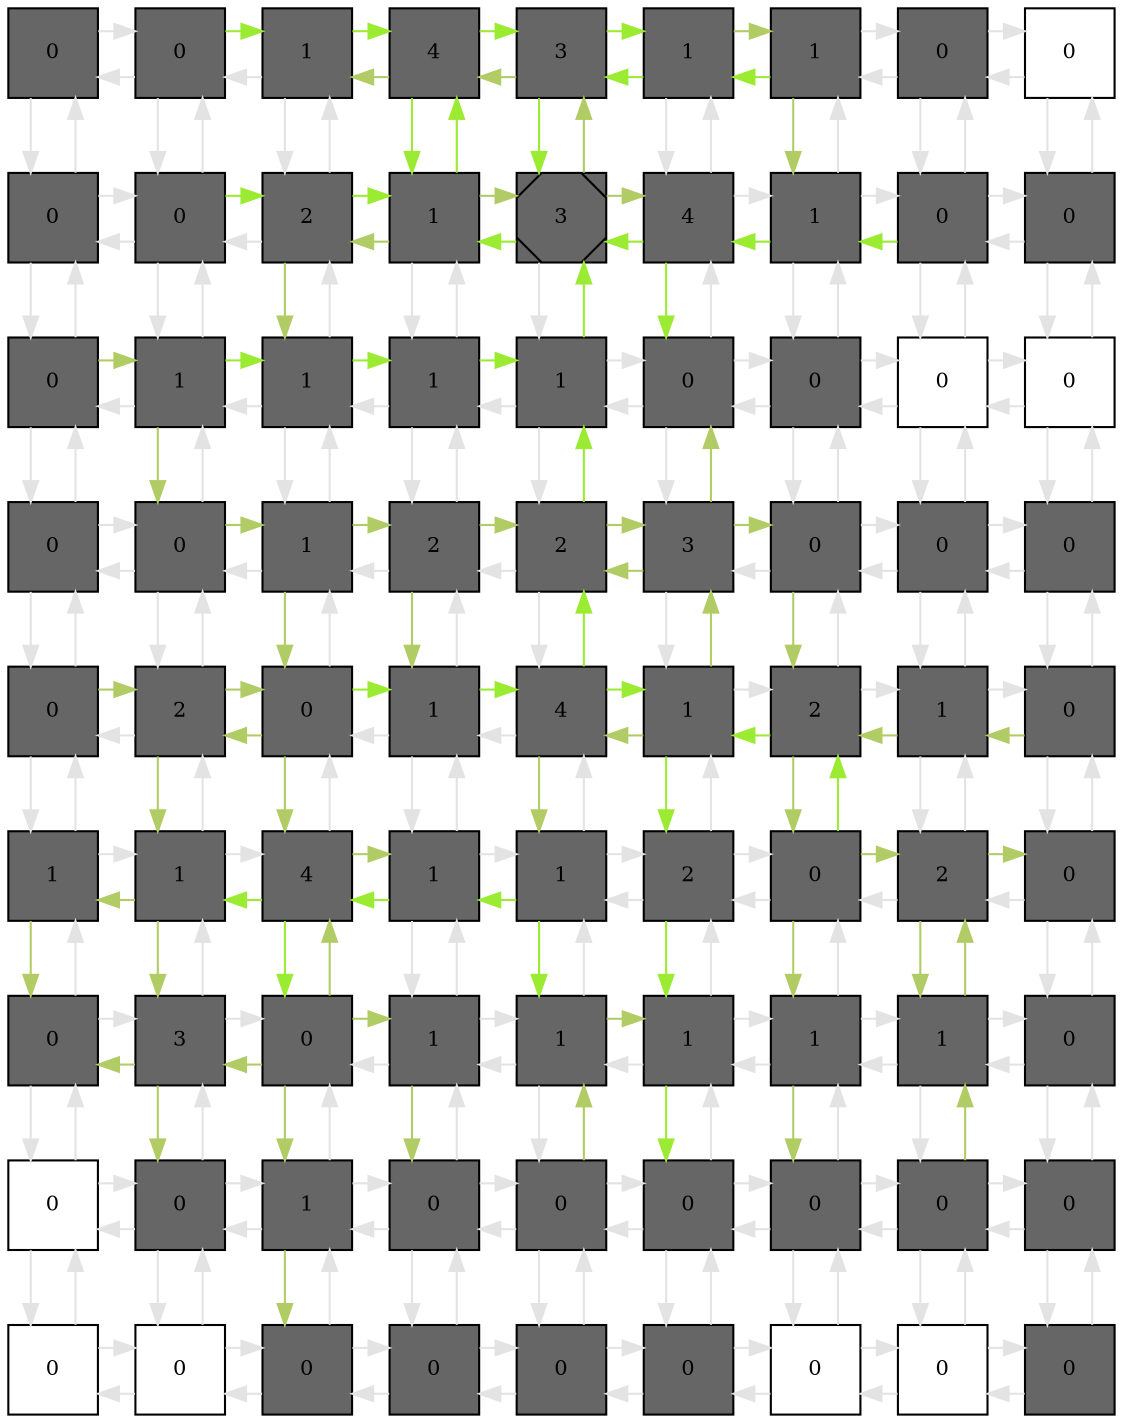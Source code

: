 digraph layout  {
rankdir=TB;
splines=ortho;
node [fixedsize=false, style=filled, width="0.6"];
edge [constraint=false];
0 [fillcolor="#666666", fontsize=10, label=0, shape=square, tooltip="name:  4ORFs ,\nin_degree: 2,\nout_degree: 2"];
1 [fillcolor="#666666", fontsize=10, label=0, shape=square, tooltip="name:  RGT1 ,\nin_degree: 3,\nout_degree: 3"];
2 [fillcolor="#666666", fontsize=10, label=1, shape=square, tooltip="name:  HXT8 ,\nin_degree: 3,\nout_degree: 3"];
3 [fillcolor="#666666", fontsize=10, label=4, shape=square, tooltip="name:  HXT3 ,\nin_degree: 3,\nout_degree: 3"];
4 [fillcolor="#666666", fontsize=10, label=3, shape=square, tooltip="name:  HXT2 ,\nin_degree: 3,\nout_degree: 3"];
5 [fillcolor="#666666", fontsize=10, label=1, shape=square, tooltip="name:  STD1 ,\nin_degree: 3,\nout_degree: 3"];
6 [fillcolor="#666666", fontsize=10, label=1, shape=square, tooltip="name:  Yck1p ,\nin_degree: 3,\nout_degree: 3"];
7 [fillcolor="#666666", fontsize=10, label=0, shape=square, tooltip="name:  YCK1_2 ,\nin_degree: 3,\nout_degree: 3"];
8 [fillcolor="#FFFFFF", fontsize=10, label=0, shape=square, tooltip="name: None,\nin_degree: 2,\nout_degree: 2"];
9 [fillcolor="#666666", fontsize=10, label=0, shape=square, tooltip="name:  RGT2 ,\nin_degree: 3,\nout_degree: 3"];
10 [fillcolor="#666666", fontsize=10, label=0, shape=square, tooltip="name:  Rgt2p ,\nin_degree: 4,\nout_degree: 4"];
11 [fillcolor="#666666", fontsize=10, label=2, shape=square, tooltip="name:  HXT5 ,\nin_degree: 4,\nout_degree: 4"];
12 [fillcolor="#666666", fontsize=10, label=1, shape=square, tooltip="name:  Rgt1p ,\nin_degree: 4,\nout_degree: 4"];
13 [fillcolor="#666666", fontsize=10, label=3, shape=Msquare, tooltip="name:  Mth1p ,\nin_degree: 4,\nout_degree: 4"];
14 [fillcolor="#666666", fontsize=10, label=4, shape=square, tooltip="name:  HXT1 ,\nin_degree: 4,\nout_degree: 4"];
15 [fillcolor="#666666", fontsize=10, label=1, shape=square, tooltip="name:  Std1p ,\nin_degree: 4,\nout_degree: 4"];
16 [fillcolor="#666666", fontsize=10, label=0, shape=square, tooltip="name:  SCF_grr1 ,\nin_degree: 4,\nout_degree: 4"];
17 [fillcolor="#666666", fontsize=10, label=0, shape=square, tooltip="name:  GRR1 ,\nin_degree: 3,\nout_degree: 3"];
18 [fillcolor="#666666", fontsize=10, label=0, shape=square, tooltip="name:  REG1 ,\nin_degree: 3,\nout_degree: 3"];
19 [fillcolor="#666666", fontsize=10, label=1, shape=square, tooltip="name:  glucose_ext ,\nin_degree: 4,\nout_degree: 4"];
20 [fillcolor="#666666", fontsize=10, label=1, shape=square, tooltip="name:  MIG3 ,\nin_degree: 4,\nout_degree: 4"];
21 [fillcolor="#666666", fontsize=10, label=1, shape=square, tooltip="name:  MIG2 ,\nin_degree: 4,\nout_degree: 4"];
22 [fillcolor="#666666", fontsize=10, label=1, shape=square, tooltip="name:  Snf3p ,\nin_degree: 4,\nout_degree: 4"];
23 [fillcolor="#666666", fontsize=10, label=0, shape=square, tooltip="name:  HXT4 ,\nin_degree: 4,\nout_degree: 4"];
24 [fillcolor="#666666", fontsize=10, label=0, shape=square, tooltip="name:  GAL7 ,\nin_degree: 4,\nout_degree: 4"];
25 [fillcolor="#FFFFFF", fontsize=10, label=0, shape=square, tooltip="name: None,\nin_degree: 4,\nout_degree: 4"];
26 [fillcolor="#FFFFFF", fontsize=10, label=0, shape=square, tooltip="name: None,\nin_degree: 3,\nout_degree: 3"];
27 [fillcolor="#666666", fontsize=10, label=0, shape=square, tooltip="name:  GLC7 ,\nin_degree: 3,\nout_degree: 3"];
28 [fillcolor="#666666", fontsize=10, label=0, shape=square, tooltip="name:  Glc7Reg1 ,\nin_degree: 4,\nout_degree: 4"];
29 [fillcolor="#666666", fontsize=10, label=1, shape=square, tooltip="name:  Mig3p ,\nin_degree: 4,\nout_degree: 4"];
30 [fillcolor="#666666", fontsize=10, label=2, shape=square, tooltip="name:  Mig2p ,\nin_degree: 4,\nout_degree: 4"];
31 [fillcolor="#666666", fontsize=10, label=2, shape=square, tooltip="name:  SNF3 ,\nin_degree: 4,\nout_degree: 4"];
32 [fillcolor="#666666", fontsize=10, label=3, shape=square, tooltip="name:  SUC2 ,\nin_degree: 4,\nout_degree: 4"];
33 [fillcolor="#666666", fontsize=10, label=0, shape=square, tooltip="name:  GAL4 ,\nin_degree: 4,\nout_degree: 4"];
34 [fillcolor="#666666", fontsize=10, label=0, shape=square, tooltip="name:  GAL10 ,\nin_degree: 4,\nout_degree: 4"];
35 [fillcolor="#666666", fontsize=10, label=0, shape=square, tooltip="name:  GAL11 ,\nin_degree: 3,\nout_degree: 3"];
36 [fillcolor="#666666", fontsize=10, label=0, shape=square, tooltip="name:  SNF4 ,\nin_degree: 3,\nout_degree: 3"];
37 [fillcolor="#666666", fontsize=10, label=2, shape=square, tooltip="name:  SNF1 ,\nin_degree: 4,\nout_degree: 4"];
38 [fillcolor="#666666", fontsize=10, label=0, shape=square, tooltip="name:  Snf1p ,\nin_degree: 4,\nout_degree: 4"];
39 [fillcolor="#666666", fontsize=10, label=1, shape=square, tooltip="name:  MIG1 ,\nin_degree: 4,\nout_degree: 4"];
40 [fillcolor="#666666", fontsize=10, label=4, shape=square, tooltip="name:  MTH1 ,\nin_degree: 4,\nout_degree: 4"];
41 [fillcolor="#666666", fontsize=10, label=1, shape=square, tooltip="name:  Mig1p ,\nin_degree: 4,\nout_degree: 4"];
42 [fillcolor="#666666", fontsize=10, label=2, shape=square, tooltip="name:  GAL1 ,\nin_degree: 4,\nout_degree: 4"];
43 [fillcolor="#666666", fontsize=10, label=1, shape=square, tooltip="name:  Gal1p ,\nin_degree: 4,\nout_degree: 4"];
44 [fillcolor="#666666", fontsize=10, label=0, shape=square, tooltip="name:  Gal11p ,\nin_degree: 3,\nout_degree: 3"];
45 [fillcolor="#666666", fontsize=10, label=1, shape=square, tooltip="name:  SIP4 ,\nin_degree: 3,\nout_degree: 3"];
46 [fillcolor="#666666", fontsize=10, label=1, shape=square, tooltip="name:  Sip4p ,\nin_degree: 4,\nout_degree: 4"];
47 [fillcolor="#666666", fontsize=10, label=4, shape=square, tooltip="name:  ICL1 ,\nin_degree: 4,\nout_degree: 4"];
48 [fillcolor="#666666", fontsize=10, label=1, shape=square, tooltip="name:  SFC1 ,\nin_degree: 4,\nout_degree: 4"];
49 [fillcolor="#666666", fontsize=10, label=1, shape=square, tooltip="name:  CAT8 ,\nin_degree: 4,\nout_degree: 4"];
50 [fillcolor="#666666", fontsize=10, label=2, shape=square, tooltip="name:  MEL1 ,\nin_degree: 4,\nout_degree: 4"];
51 [fillcolor="#666666", fontsize=10, label=0, shape=square, tooltip="name:  Gal4p ,\nin_degree: 4,\nout_degree: 4"];
52 [fillcolor="#666666", fontsize=10, label=2, shape=square, tooltip="name:  Gal80p ,\nin_degree: 4,\nout_degree: 4"];
53 [fillcolor="#666666", fontsize=10, label=0, shape=square, tooltip="name:  GAL2 ,\nin_degree: 3,\nout_degree: 3"];
54 [fillcolor="#666666", fontsize=10, label=0, shape=square, tooltip="name:  MLS1 ,\nin_degree: 3,\nout_degree: 3"];
55 [fillcolor="#666666", fontsize=10, label=3, shape=square, tooltip="name:  MDH2 ,\nin_degree: 4,\nout_degree: 4"];
56 [fillcolor="#666666", fontsize=10, label=0, shape=square, tooltip="name:  Cat8p ,\nin_degree: 4,\nout_degree: 4"];
57 [fillcolor="#666666", fontsize=10, label=1, shape=square, tooltip="name:  PCK1 ,\nin_degree: 4,\nout_degree: 4"];
58 [fillcolor="#666666", fontsize=10, label=1, shape=square, tooltip="name:  MALR ,\nin_degree: 4,\nout_degree: 4"];
59 [fillcolor="#666666", fontsize=10, label=1, shape=square, tooltip="name:  MALS ,\nin_degree: 4,\nout_degree: 4"];
60 [fillcolor="#666666", fontsize=10, label=1, shape=square, tooltip="name:  GAL5 ,\nin_degree: 4,\nout_degree: 4"];
61 [fillcolor="#666666", fontsize=10, label=1, shape=square, tooltip="name:  GAL80 ,\nin_degree: 4,\nout_degree: 4"];
62 [fillcolor="#666666", fontsize=10, label=0, shape=square, tooltip="name:  Gal2p ,\nin_degree: 3,\nout_degree: 3"];
63 [fillcolor="#FFFFFF", fontsize=10, label=0, shape=square, tooltip="name: None,\nin_degree: 3,\nout_degree: 3"];
64 [fillcolor="#666666", fontsize=10, label=0, shape=square, tooltip="name:  FBP1 ,\nin_degree: 4,\nout_degree: 4"];
65 [fillcolor="#666666", fontsize=10, label=1, shape=square, tooltip="name:  JEN1 ,\nin_degree: 4,\nout_degree: 4"];
66 [fillcolor="#666666", fontsize=10, label=0, shape=square, tooltip="name:  IDP2 ,\nin_degree: 4,\nout_degree: 4"];
67 [fillcolor="#666666", fontsize=10, label=0, shape=square, tooltip="name:  MalRp ,\nin_degree: 4,\nout_degree: 4"];
68 [fillcolor="#666666", fontsize=10, label=0, shape=square, tooltip="name:  MALT ,\nin_degree: 4,\nout_degree: 4"];
69 [fillcolor="#666666", fontsize=10, label=0, shape=square, tooltip="name:  GAL3 ,\nin_degree: 4,\nout_degree: 4"];
70 [fillcolor="#666666", fontsize=10, label=0, shape=square, tooltip="name:  Gal3p ,\nin_degree: 4,\nout_degree: 4"];
71 [fillcolor="#666666", fontsize=10, label=0, shape=square, tooltip="name:  galactose_int ,\nin_degree: 3,\nout_degree: 3"];
72 [fillcolor="#FFFFFF", fontsize=10, label=0, shape=square, tooltip="name: None,\nin_degree: 2,\nout_degree: 2"];
73 [fillcolor="#FFFFFF", fontsize=10, label=0, shape=square, tooltip="name: None,\nin_degree: 3,\nout_degree: 3"];
74 [fillcolor="#666666", fontsize=10, label=0, shape=square, tooltip="name:  ACS1 ,\nin_degree: 3,\nout_degree: 3"];
75 [fillcolor="#666666", fontsize=10, label=0, shape=square, tooltip="name:  maltose_ext ,\nin_degree: 3,\nout_degree: 3"];
76 [fillcolor="#666666", fontsize=10, label=0, shape=square, tooltip="name:  maltose_int ,\nin_degree: 3,\nout_degree: 3"];
77 [fillcolor="#666666", fontsize=10, label=0, shape=square, tooltip="name:  MalTp ,\nin_degree: 3,\nout_degree: 3"];
78 [fillcolor="#FFFFFF", fontsize=10, label=0, shape=square, tooltip="name: None,\nin_degree: 3,\nout_degree: 3"];
79 [fillcolor="#FFFFFF", fontsize=10, label=0, shape=square, tooltip="name: None,\nin_degree: 3,\nout_degree: 3"];
80 [fillcolor="#666666", fontsize=10, label=0, shape=square, tooltip="name:  galactose_ext ,\nin_degree: 2,\nout_degree: 2"];
0 -> 1  [color=grey89, style="penwidth(0.1)", tooltip=" ", weight=1];
0 -> 9  [color=grey89, style="penwidth(0.1)", tooltip=" ", weight=1];
1 -> 0  [color=grey89, style="penwidth(0.1)", tooltip=" ", weight=1];
1 -> 2  [color="#9AEB31", style="penwidth(0.1)", tooltip="1( RGT1 ) to 12( Rgt1p )", weight=1];
1 -> 10  [color=grey89, style="penwidth(0.1)", tooltip=" ", weight=1];
2 -> 1  [color=grey89, style="penwidth(0.1)", tooltip=" ", weight=1];
2 -> 3  [color="#9AEB31", style="penwidth(0.1)", tooltip="1( RGT1 ) to 12( Rgt1p )", weight=1];
2 -> 11  [color=grey89, style="penwidth(0.1)", tooltip=" ", weight=1];
3 -> 2  [color="#B1CC65", style="penwidth(0.1)", tooltip="12( Rgt1p ) to 2( HXT8 )", weight=1];
3 -> 4  [color="#9AEB31", style="penwidth(0.1)", tooltip="12( Rgt1p ) to 5( STD1 )", weight=1];
3 -> 12  [color="#9AEB31", style="penwidth(0.1)", tooltip="1( RGT1 ) to 12( Rgt1p )", weight=1];
4 -> 3  [color="#B1CC65", style="penwidth(0.1)", tooltip="13( Mth1p ) to 3( HXT3 )", weight=1];
4 -> 5  [color="#9AEB31", style="penwidth(0.1)", tooltip="12( Rgt1p ) to 5( STD1 )", weight=1];
4 -> 13  [color="#9AEB31", style="penwidth(0.1)", tooltip="6( Yck1p ) to 13( Mth1p )", weight=1];
5 -> 4  [color="#9AEB31", style="penwidth(0.1)", tooltip="6( Yck1p ) to 13( Mth1p )", weight=1];
5 -> 6  [color="#B1CC65", style="penwidth(0.1)", tooltip="5( STD1 ) to 15( Std1p )", weight=1];
5 -> 14  [color=grey89, style="penwidth(0.1)", tooltip=" ", weight=1];
6 -> 5  [color="#9AEB31", style="penwidth(0.1)", tooltip="6( Yck1p ) to 13( Mth1p )", weight=1];
6 -> 7  [color=grey89, style="penwidth(0.1)", tooltip=" ", weight=1];
6 -> 15  [color="#B1CC65", style="penwidth(0.1)", tooltip="5( STD1 ) to 15( Std1p )", weight=1];
7 -> 6  [color=grey89, style="penwidth(0.1)", tooltip=" ", weight=1];
7 -> 8  [color=grey89, style="penwidth(0.1)", tooltip=" ", weight=1];
7 -> 16  [color=grey89, style="penwidth(0.1)", tooltip=" ", weight=1];
8 -> 7  [color=grey89, style="penwidth(0.1)", tooltip=" ", weight=1];
8 -> 17  [color=grey89, style="penwidth(0.1)", tooltip=" ", weight=1];
9 -> 0  [color=grey89, style="penwidth(0.1)", tooltip=" ", weight=1];
9 -> 10  [color=grey89, style="penwidth(0.1)", tooltip=" ", weight=1];
9 -> 18  [color=grey89, style="penwidth(0.1)", tooltip=" ", weight=1];
10 -> 1  [color=grey89, style="penwidth(0.1)", tooltip=" ", weight=1];
10 -> 9  [color=grey89, style="penwidth(0.1)", tooltip=" ", weight=1];
10 -> 11  [color="#9AEB31", style="penwidth(0.1)", tooltip="10( Rgt2p ) to 13( Mth1p )", weight=1];
10 -> 19  [color=grey89, style="penwidth(0.1)", tooltip=" ", weight=1];
11 -> 2  [color=grey89, style="penwidth(0.1)", tooltip=" ", weight=1];
11 -> 10  [color=grey89, style="penwidth(0.1)", tooltip=" ", weight=1];
11 -> 12  [color="#9AEB31", style="penwidth(0.1)", tooltip="10( Rgt2p ) to 13( Mth1p )", weight=1];
11 -> 20  [color="#B1CC65", style="penwidth(0.1)", tooltip="12( Rgt1p ) to 20( MIG3 )", weight=1];
12 -> 3  [color="#9AEB31", style="penwidth(0.1)", tooltip="12( Rgt1p ) to 5( STD1 )", weight=1];
12 -> 11  [color="#B1CC65", style="penwidth(0.1)", tooltip="12( Rgt1p ) to 20( MIG3 )", weight=1];
12 -> 13  [color="#B1CC65", style="penwidth(0.1)", tooltip="12( Rgt1p ) to 14( HXT1 )", weight=1];
12 -> 21  [color=grey89, style="penwidth(0.1)", tooltip=" ", weight=1];
13 -> 4  [color="#B1CC65", style="penwidth(0.1)", tooltip="13( Mth1p ) to 3( HXT3 )", weight=1];
13 -> 12  [color="#9AEB31", style="penwidth(0.1)", tooltip="15( Std1p ) to 12( Rgt1p )", weight=1];
13 -> 14  [color="#B1CC65", style="penwidth(0.1)", tooltip="12( Rgt1p ) to 14( HXT1 )", weight=1];
13 -> 22  [color=grey89, style="penwidth(0.1)", tooltip=" ", weight=1];
14 -> 5  [color=grey89, style="penwidth(0.1)", tooltip=" ", weight=1];
14 -> 13  [color="#9AEB31", style="penwidth(0.1)", tooltip="16( SCF_grr1 ) to 13( Mth1p )", weight=1];
14 -> 15  [color=grey89, style="penwidth(0.1)", tooltip=" ", weight=1];
14 -> 23  [color="#9AEB31", style="penwidth(0.1)", tooltip="12( Rgt1p ) to 23( HXT4 )", weight=1];
15 -> 6  [color=grey89, style="penwidth(0.1)", tooltip=" ", weight=1];
15 -> 14  [color="#9AEB31", style="penwidth(0.1)", tooltip="16( SCF_grr1 ) to 13( Mth1p )", weight=1];
15 -> 16  [color=grey89, style="penwidth(0.1)", tooltip=" ", weight=1];
15 -> 24  [color=grey89, style="penwidth(0.1)", tooltip=" ", weight=1];
16 -> 7  [color=grey89, style="penwidth(0.1)", tooltip=" ", weight=1];
16 -> 15  [color="#9AEB31", style="penwidth(0.1)", tooltip="16( SCF_grr1 ) to 13( Mth1p )", weight=1];
16 -> 17  [color=grey89, style="penwidth(0.1)", tooltip=" ", weight=1];
16 -> 25  [color=grey89, style="penwidth(0.1)", tooltip=" ", weight=1];
17 -> 8  [color=grey89, style="penwidth(0.1)", tooltip=" ", weight=1];
17 -> 16  [color=grey89, style="penwidth(0.1)", tooltip=" ", weight=1];
17 -> 26  [color=grey89, style="penwidth(0.1)", tooltip=" ", weight=1];
18 -> 9  [color=grey89, style="penwidth(0.1)", tooltip=" ", weight=1];
18 -> 19  [color="#B1CC65", style="penwidth(0.1)", tooltip="18( REG1 ) to 28( Glc7Reg1 )", weight=1];
18 -> 27  [color=grey89, style="penwidth(0.1)", tooltip=" ", weight=1];
19 -> 10  [color=grey89, style="penwidth(0.1)", tooltip=" ", weight=1];
19 -> 18  [color=grey89, style="penwidth(0.1)", tooltip=" ", weight=1];
19 -> 20  [color="#9AEB31", style="penwidth(0.1)", tooltip="19( glucose_ext ) to 22( Snf3p )", weight=1];
19 -> 28  [color="#B1CC65", style="penwidth(0.1)", tooltip="18( REG1 ) to 28( Glc7Reg1 )", weight=1];
20 -> 11  [color=grey89, style="penwidth(0.1)", tooltip=" ", weight=1];
20 -> 19  [color=grey89, style="penwidth(0.1)", tooltip=" ", weight=1];
20 -> 21  [color="#9AEB31", style="penwidth(0.1)", tooltip="19( glucose_ext ) to 22( Snf3p )", weight=1];
20 -> 29  [color=grey89, style="penwidth(0.1)", tooltip=" ", weight=1];
21 -> 12  [color=grey89, style="penwidth(0.1)", tooltip=" ", weight=1];
21 -> 20  [color=grey89, style="penwidth(0.1)", tooltip=" ", weight=1];
21 -> 22  [color="#9AEB31", style="penwidth(0.1)", tooltip="19( glucose_ext ) to 22( Snf3p )", weight=1];
21 -> 30  [color=grey89, style="penwidth(0.1)", tooltip=" ", weight=1];
22 -> 13  [color="#9AEB31", style="penwidth(0.1)", tooltip="40( MTH1 ) to 13( Mth1p )", weight=1];
22 -> 21  [color=grey89, style="penwidth(0.1)", tooltip=" ", weight=1];
22 -> 23  [color=grey89, style="penwidth(0.1)", tooltip=" ", weight=1];
22 -> 31  [color=grey89, style="penwidth(0.1)", tooltip=" ", weight=1];
23 -> 14  [color=grey89, style="penwidth(0.1)", tooltip=" ", weight=1];
23 -> 22  [color=grey89, style="penwidth(0.1)", tooltip=" ", weight=1];
23 -> 24  [color=grey89, style="penwidth(0.1)", tooltip=" ", weight=1];
23 -> 32  [color=grey89, style="penwidth(0.1)", tooltip=" ", weight=1];
24 -> 15  [color=grey89, style="penwidth(0.1)", tooltip=" ", weight=1];
24 -> 23  [color=grey89, style="penwidth(0.1)", tooltip=" ", weight=1];
24 -> 25  [color=grey89, style="penwidth(0.1)", tooltip=" ", weight=1];
24 -> 33  [color=grey89, style="penwidth(0.1)", tooltip=" ", weight=1];
25 -> 16  [color=grey89, style="penwidth(0.1)", tooltip=" ", weight=1];
25 -> 24  [color=grey89, style="penwidth(0.1)", tooltip=" ", weight=1];
25 -> 26  [color=grey89, style="penwidth(0.1)", tooltip=" ", weight=1];
25 -> 34  [color=grey89, style="penwidth(0.1)", tooltip=" ", weight=1];
26 -> 17  [color=grey89, style="penwidth(0.1)", tooltip=" ", weight=1];
26 -> 25  [color=grey89, style="penwidth(0.1)", tooltip=" ", weight=1];
26 -> 35  [color=grey89, style="penwidth(0.1)", tooltip=" ", weight=1];
27 -> 18  [color=grey89, style="penwidth(0.1)", tooltip=" ", weight=1];
27 -> 28  [color=grey89, style="penwidth(0.1)", tooltip=" ", weight=1];
27 -> 36  [color=grey89, style="penwidth(0.1)", tooltip=" ", weight=1];
28 -> 19  [color=grey89, style="penwidth(0.1)", tooltip=" ", weight=1];
28 -> 27  [color=grey89, style="penwidth(0.1)", tooltip=" ", weight=1];
28 -> 29  [color="#B1CC65", style="penwidth(0.1)", tooltip="28( Glc7Reg1 ) to 38( Snf1p )", weight=1];
28 -> 37  [color=grey89, style="penwidth(0.1)", tooltip=" ", weight=1];
29 -> 20  [color=grey89, style="penwidth(0.1)", tooltip=" ", weight=1];
29 -> 28  [color=grey89, style="penwidth(0.1)", tooltip=" ", weight=1];
29 -> 30  [color="#B1CC65", style="penwidth(0.1)", tooltip="29( Mig3p ) to 39( MIG1 )", weight=1];
29 -> 38  [color="#B1CC65", style="penwidth(0.1)", tooltip="28( Glc7Reg1 ) to 38( Snf1p )", weight=1];
30 -> 21  [color=grey89, style="penwidth(0.1)", tooltip=" ", weight=1];
30 -> 29  [color=grey89, style="penwidth(0.1)", tooltip=" ", weight=1];
30 -> 31  [color="#B1CC65", style="penwidth(0.1)", tooltip="30( Mig2p ) to 32( SUC2 )", weight=1];
30 -> 39  [color="#B1CC65", style="penwidth(0.1)", tooltip="29( Mig3p ) to 39( MIG1 )", weight=1];
31 -> 22  [color="#9AEB31", style="penwidth(0.1)", tooltip="40( MTH1 ) to 13( Mth1p )", weight=1];
31 -> 30  [color=grey89, style="penwidth(0.1)", tooltip=" ", weight=1];
31 -> 32  [color="#B1CC65", style="penwidth(0.1)", tooltip="30( Mig2p ) to 32( SUC2 )", weight=1];
31 -> 40  [color=grey89, style="penwidth(0.1)", tooltip=" ", weight=1];
32 -> 23  [color="#B1CC65", style="penwidth(0.1)", tooltip="41( Mig1p ) to 23( HXT4 )", weight=1];
32 -> 31  [color="#B1CC65", style="penwidth(0.1)", tooltip="41( Mig1p ) to 31( SNF3 )", weight=1];
32 -> 33  [color="#B1CC65", style="penwidth(0.1)", tooltip="41( Mig1p ) to 33( GAL4 )", weight=1];
32 -> 41  [color=grey89, style="penwidth(0.1)", tooltip=" ", weight=1];
33 -> 24  [color=grey89, style="penwidth(0.1)", tooltip=" ", weight=1];
33 -> 32  [color=grey89, style="penwidth(0.1)", tooltip=" ", weight=1];
33 -> 34  [color=grey89, style="penwidth(0.1)", tooltip=" ", weight=1];
33 -> 42  [color="#B1CC65", style="penwidth(0.1)", tooltip="33( GAL4 ) to 51( Gal4p )", weight=1];
34 -> 25  [color=grey89, style="penwidth(0.1)", tooltip=" ", weight=1];
34 -> 33  [color=grey89, style="penwidth(0.1)", tooltip=" ", weight=1];
34 -> 35  [color=grey89, style="penwidth(0.1)", tooltip=" ", weight=1];
34 -> 43  [color=grey89, style="penwidth(0.1)", tooltip=" ", weight=1];
35 -> 26  [color=grey89, style="penwidth(0.1)", tooltip=" ", weight=1];
35 -> 34  [color=grey89, style="penwidth(0.1)", tooltip=" ", weight=1];
35 -> 44  [color=grey89, style="penwidth(0.1)", tooltip=" ", weight=1];
36 -> 27  [color=grey89, style="penwidth(0.1)", tooltip=" ", weight=1];
36 -> 37  [color="#B1CC65", style="penwidth(0.1)", tooltip="36( SNF4 ) to 38( Snf1p )", weight=1];
36 -> 45  [color=grey89, style="penwidth(0.1)", tooltip=" ", weight=1];
37 -> 28  [color=grey89, style="penwidth(0.1)", tooltip=" ", weight=1];
37 -> 36  [color=grey89, style="penwidth(0.1)", tooltip=" ", weight=1];
37 -> 38  [color="#B1CC65", style="penwidth(0.1)", tooltip="36( SNF4 ) to 38( Snf1p )", weight=1];
37 -> 46  [color="#B1CC65", style="penwidth(0.1)", tooltip="38( Snf1p ) to 46( Sip4p )", weight=1];
38 -> 29  [color=grey89, style="penwidth(0.1)", tooltip=" ", weight=1];
38 -> 37  [color="#B1CC65", style="penwidth(0.1)", tooltip="38( Snf1p ) to 46( Sip4p )", weight=1];
38 -> 39  [color="#9AEB31", style="penwidth(0.1)", tooltip="38( Snf1p ) to 41( Mig1p )", weight=1];
38 -> 47  [color="#B1CC65", style="penwidth(0.1)", tooltip="38( Snf1p ) to 56( Cat8p )", weight=1];
39 -> 30  [color=grey89, style="penwidth(0.1)", tooltip=" ", weight=1];
39 -> 38  [color=grey89, style="penwidth(0.1)", tooltip=" ", weight=1];
39 -> 40  [color="#9AEB31", style="penwidth(0.1)", tooltip="38( Snf1p ) to 41( Mig1p )", weight=1];
39 -> 48  [color=grey89, style="penwidth(0.1)", tooltip=" ", weight=1];
40 -> 31  [color="#9AEB31", style="penwidth(0.1)", tooltip="40( MTH1 ) to 13( Mth1p )", weight=1];
40 -> 39  [color=grey89, style="penwidth(0.1)", tooltip=" ", weight=1];
40 -> 41  [color="#9AEB31", style="penwidth(0.1)", tooltip="38( Snf1p ) to 41( Mig1p )", weight=1];
40 -> 49  [color="#B1CC65", style="penwidth(0.1)", tooltip="41( Mig1p ) to 49( CAT8 )", weight=1];
41 -> 32  [color="#B1CC65", style="penwidth(0.1)", tooltip="41( Mig1p ) to 33( GAL4 )", weight=1];
41 -> 40  [color="#B1CC65", style="penwidth(0.1)", tooltip="41( Mig1p ) to 49( CAT8 )", weight=1];
41 -> 42  [color=grey89, style="penwidth(0.1)", tooltip=" ", weight=1];
41 -> 50  [color="#9AEB31", style="penwidth(0.1)", tooltip="41( Mig1p ) to 68( MALT )", weight=1];
42 -> 33  [color=grey89, style="penwidth(0.1)", tooltip=" ", weight=1];
42 -> 41  [color="#9AEB31", style="penwidth(0.1)", tooltip="51( Gal4p ) to 40( MTH1 )", weight=1];
42 -> 43  [color=grey89, style="penwidth(0.1)", tooltip=" ", weight=1];
42 -> 51  [color="#B1CC65", style="penwidth(0.1)", tooltip="33( GAL4 ) to 51( Gal4p )", weight=1];
43 -> 34  [color=grey89, style="penwidth(0.1)", tooltip=" ", weight=1];
43 -> 42  [color="#B1CC65", style="penwidth(0.1)", tooltip="44( Gal11p ) to 42( GAL1 )", weight=1];
43 -> 44  [color=grey89, style="penwidth(0.1)", tooltip=" ", weight=1];
43 -> 52  [color=grey89, style="penwidth(0.1)", tooltip=" ", weight=1];
44 -> 35  [color=grey89, style="penwidth(0.1)", tooltip=" ", weight=1];
44 -> 43  [color="#B1CC65", style="penwidth(0.1)", tooltip="44( Gal11p ) to 42( GAL1 )", weight=1];
44 -> 53  [color=grey89, style="penwidth(0.1)", tooltip=" ", weight=1];
45 -> 36  [color=grey89, style="penwidth(0.1)", tooltip=" ", weight=1];
45 -> 46  [color=grey89, style="penwidth(0.1)", tooltip=" ", weight=1];
45 -> 54  [color="#B1CC65", style="penwidth(0.1)", tooltip="46( Sip4p ) to 54( MLS1 )", weight=1];
46 -> 37  [color=grey89, style="penwidth(0.1)", tooltip=" ", weight=1];
46 -> 45  [color="#B1CC65", style="penwidth(0.1)", tooltip="46( Sip4p ) to 54( MLS1 )", weight=1];
46 -> 47  [color=grey89, style="penwidth(0.1)", tooltip=" ", weight=1];
46 -> 55  [color="#B1CC65", style="penwidth(0.1)", tooltip="46( Sip4p ) to 64( FBP1 )", weight=1];
47 -> 38  [color=grey89, style="penwidth(0.1)", tooltip=" ", weight=1];
47 -> 46  [color="#9AEB31", style="penwidth(0.1)", tooltip="56( Cat8p ) to 45( SIP4 )", weight=1];
47 -> 48  [color="#B1CC65", style="penwidth(0.1)", tooltip="56( Cat8p ) to 48( SFC1 )", weight=1];
47 -> 56  [color="#9AEB31", style="penwidth(0.1)", tooltip="49( CAT8 ) to 56( Cat8p )", weight=1];
48 -> 39  [color=grey89, style="penwidth(0.1)", tooltip=" ", weight=1];
48 -> 47  [color="#9AEB31", style="penwidth(0.1)", tooltip="49( CAT8 ) to 56( Cat8p )", weight=1];
48 -> 49  [color=grey89, style="penwidth(0.1)", tooltip=" ", weight=1];
48 -> 57  [color=grey89, style="penwidth(0.1)", tooltip=" ", weight=1];
49 -> 40  [color=grey89, style="penwidth(0.1)", tooltip=" ", weight=1];
49 -> 48  [color="#9AEB31", style="penwidth(0.1)", tooltip="49( CAT8 ) to 56( Cat8p )", weight=1];
49 -> 50  [color=grey89, style="penwidth(0.1)", tooltip=" ", weight=1];
49 -> 58  [color="#9AEB31", style="penwidth(0.1)", tooltip="41( Mig1p ) to 58( MALR )", weight=1];
50 -> 41  [color=grey89, style="penwidth(0.1)", tooltip=" ", weight=1];
50 -> 49  [color=grey89, style="penwidth(0.1)", tooltip=" ", weight=1];
50 -> 51  [color=grey89, style="penwidth(0.1)", tooltip=" ", weight=1];
50 -> 59  [color="#9AEB31", style="penwidth(0.1)", tooltip="41( Mig1p ) to 68( MALT )", weight=1];
51 -> 42  [color="#9AEB31", style="penwidth(0.1)", tooltip="51( Gal4p ) to 40( MTH1 )", weight=1];
51 -> 50  [color=grey89, style="penwidth(0.1)", tooltip=" ", weight=1];
51 -> 52  [color="#B1CC65", style="penwidth(0.1)", tooltip="51( Gal4p ) to 53( GAL2 )", weight=1];
51 -> 60  [color="#B1CC65", style="penwidth(0.1)", tooltip="51( Gal4p ) to 69( GAL3 )", weight=1];
52 -> 43  [color=grey89, style="penwidth(0.1)", tooltip=" ", weight=1];
52 -> 51  [color=grey89, style="penwidth(0.1)", tooltip=" ", weight=1];
52 -> 53  [color="#B1CC65", style="penwidth(0.1)", tooltip="51( Gal4p ) to 53( GAL2 )", weight=1];
52 -> 61  [color="#B1CC65", style="penwidth(0.1)", tooltip="51( Gal4p ) to 61( GAL80 )", weight=1];
53 -> 44  [color=grey89, style="penwidth(0.1)", tooltip=" ", weight=1];
53 -> 52  [color=grey89, style="penwidth(0.1)", tooltip=" ", weight=1];
53 -> 62  [color=grey89, style="penwidth(0.1)", tooltip=" ", weight=1];
54 -> 45  [color=grey89, style="penwidth(0.1)", tooltip=" ", weight=1];
54 -> 55  [color=grey89, style="penwidth(0.1)", tooltip=" ", weight=1];
54 -> 63  [color=grey89, style="penwidth(0.1)", tooltip=" ", weight=1];
55 -> 46  [color=grey89, style="penwidth(0.1)", tooltip=" ", weight=1];
55 -> 54  [color="#B1CC65", style="penwidth(0.1)", tooltip="56( Cat8p ) to 54( MLS1 )", weight=1];
55 -> 56  [color=grey89, style="penwidth(0.1)", tooltip=" ", weight=1];
55 -> 64  [color="#B1CC65", style="penwidth(0.1)", tooltip="46( Sip4p ) to 64( FBP1 )", weight=1];
56 -> 47  [color="#B1CC65", style="penwidth(0.1)", tooltip="56( Cat8p ) to 48( SFC1 )", weight=1];
56 -> 55  [color="#B1CC65", style="penwidth(0.1)", tooltip="56( Cat8p ) to 54( MLS1 )", weight=1];
56 -> 57  [color="#B1CC65", style="penwidth(0.1)", tooltip="56( Cat8p ) to 66( IDP2 )", weight=1];
56 -> 65  [color="#B1CC65", style="penwidth(0.1)", tooltip="56( Cat8p ) to 74( ACS1 )", weight=1];
57 -> 48  [color=grey89, style="penwidth(0.1)", tooltip=" ", weight=1];
57 -> 56  [color=grey89, style="penwidth(0.1)", tooltip=" ", weight=1];
57 -> 58  [color=grey89, style="penwidth(0.1)", tooltip=" ", weight=1];
57 -> 66  [color="#B1CC65", style="penwidth(0.1)", tooltip="56( Cat8p ) to 66( IDP2 )", weight=1];
58 -> 49  [color=grey89, style="penwidth(0.1)", tooltip=" ", weight=1];
58 -> 57  [color=grey89, style="penwidth(0.1)", tooltip=" ", weight=1];
58 -> 59  [color="#B1CC65", style="penwidth(0.1)", tooltip="67( MalRp ) to 59( MALS )", weight=1];
58 -> 67  [color=grey89, style="penwidth(0.1)", tooltip=" ", weight=1];
59 -> 50  [color=grey89, style="penwidth(0.1)", tooltip=" ", weight=1];
59 -> 58  [color=grey89, style="penwidth(0.1)", tooltip=" ", weight=1];
59 -> 60  [color=grey89, style="penwidth(0.1)", tooltip=" ", weight=1];
59 -> 68  [color="#9AEB31", style="penwidth(0.1)", tooltip="41( Mig1p ) to 68( MALT )", weight=1];
60 -> 51  [color=grey89, style="penwidth(0.1)", tooltip=" ", weight=1];
60 -> 59  [color=grey89, style="penwidth(0.1)", tooltip=" ", weight=1];
60 -> 61  [color=grey89, style="penwidth(0.1)", tooltip=" ", weight=1];
60 -> 69  [color="#B1CC65", style="penwidth(0.1)", tooltip="51( Gal4p ) to 69( GAL3 )", weight=1];
61 -> 52  [color="#B1CC65", style="penwidth(0.1)", tooltip="70( Gal3p ) to 52( Gal80p )", weight=1];
61 -> 60  [color=grey89, style="penwidth(0.1)", tooltip=" ", weight=1];
61 -> 62  [color=grey89, style="penwidth(0.1)", tooltip=" ", weight=1];
61 -> 70  [color=grey89, style="penwidth(0.1)", tooltip=" ", weight=1];
62 -> 53  [color=grey89, style="penwidth(0.1)", tooltip=" ", weight=1];
62 -> 61  [color=grey89, style="penwidth(0.1)", tooltip=" ", weight=1];
62 -> 71  [color=grey89, style="penwidth(0.1)", tooltip=" ", weight=1];
63 -> 54  [color=grey89, style="penwidth(0.1)", tooltip=" ", weight=1];
63 -> 64  [color=grey89, style="penwidth(0.1)", tooltip=" ", weight=1];
63 -> 72  [color=grey89, style="penwidth(0.1)", tooltip=" ", weight=1];
64 -> 55  [color=grey89, style="penwidth(0.1)", tooltip=" ", weight=1];
64 -> 63  [color=grey89, style="penwidth(0.1)", tooltip=" ", weight=1];
64 -> 65  [color=grey89, style="penwidth(0.1)", tooltip=" ", weight=1];
64 -> 73  [color=grey89, style="penwidth(0.1)", tooltip=" ", weight=1];
65 -> 56  [color=grey89, style="penwidth(0.1)", tooltip=" ", weight=1];
65 -> 64  [color=grey89, style="penwidth(0.1)", tooltip=" ", weight=1];
65 -> 66  [color=grey89, style="penwidth(0.1)", tooltip=" ", weight=1];
65 -> 74  [color="#B1CC65", style="penwidth(0.1)", tooltip="56( Cat8p ) to 74( ACS1 )", weight=1];
66 -> 57  [color=grey89, style="penwidth(0.1)", tooltip=" ", weight=1];
66 -> 65  [color=grey89, style="penwidth(0.1)", tooltip=" ", weight=1];
66 -> 67  [color=grey89, style="penwidth(0.1)", tooltip=" ", weight=1];
66 -> 75  [color=grey89, style="penwidth(0.1)", tooltip=" ", weight=1];
67 -> 58  [color="#B1CC65", style="penwidth(0.1)", tooltip="67( MalRp ) to 59( MALS )", weight=1];
67 -> 66  [color=grey89, style="penwidth(0.1)", tooltip=" ", weight=1];
67 -> 68  [color=grey89, style="penwidth(0.1)", tooltip=" ", weight=1];
67 -> 76  [color=grey89, style="penwidth(0.1)", tooltip=" ", weight=1];
68 -> 59  [color=grey89, style="penwidth(0.1)", tooltip=" ", weight=1];
68 -> 67  [color=grey89, style="penwidth(0.1)", tooltip=" ", weight=1];
68 -> 69  [color=grey89, style="penwidth(0.1)", tooltip=" ", weight=1];
68 -> 77  [color=grey89, style="penwidth(0.1)", tooltip=" ", weight=1];
69 -> 60  [color=grey89, style="penwidth(0.1)", tooltip=" ", weight=1];
69 -> 68  [color=grey89, style="penwidth(0.1)", tooltip=" ", weight=1];
69 -> 70  [color=grey89, style="penwidth(0.1)", tooltip=" ", weight=1];
69 -> 78  [color=grey89, style="penwidth(0.1)", tooltip=" ", weight=1];
70 -> 61  [color="#B1CC65", style="penwidth(0.1)", tooltip="70( Gal3p ) to 52( Gal80p )", weight=1];
70 -> 69  [color=grey89, style="penwidth(0.1)", tooltip=" ", weight=1];
70 -> 71  [color=grey89, style="penwidth(0.1)", tooltip=" ", weight=1];
70 -> 79  [color=grey89, style="penwidth(0.1)", tooltip=" ", weight=1];
71 -> 62  [color=grey89, style="penwidth(0.1)", tooltip=" ", weight=1];
71 -> 70  [color=grey89, style="penwidth(0.1)", tooltip=" ", weight=1];
71 -> 80  [color=grey89, style="penwidth(0.1)", tooltip=" ", weight=1];
72 -> 63  [color=grey89, style="penwidth(0.1)", tooltip=" ", weight=1];
72 -> 73  [color=grey89, style="penwidth(0.1)", tooltip=" ", weight=1];
73 -> 64  [color=grey89, style="penwidth(0.1)", tooltip=" ", weight=1];
73 -> 72  [color=grey89, style="penwidth(0.1)", tooltip=" ", weight=1];
73 -> 74  [color=grey89, style="penwidth(0.1)", tooltip=" ", weight=1];
74 -> 65  [color=grey89, style="penwidth(0.1)", tooltip=" ", weight=1];
74 -> 73  [color=grey89, style="penwidth(0.1)", tooltip=" ", weight=1];
74 -> 75  [color=grey89, style="penwidth(0.1)", tooltip=" ", weight=1];
75 -> 66  [color=grey89, style="penwidth(0.1)", tooltip=" ", weight=1];
75 -> 74  [color=grey89, style="penwidth(0.1)", tooltip=" ", weight=1];
75 -> 76  [color=grey89, style="penwidth(0.1)", tooltip=" ", weight=1];
76 -> 67  [color=grey89, style="penwidth(0.1)", tooltip=" ", weight=1];
76 -> 75  [color=grey89, style="penwidth(0.1)", tooltip=" ", weight=1];
76 -> 77  [color=grey89, style="penwidth(0.1)", tooltip=" ", weight=1];
77 -> 68  [color=grey89, style="penwidth(0.1)", tooltip=" ", weight=1];
77 -> 76  [color=grey89, style="penwidth(0.1)", tooltip=" ", weight=1];
77 -> 78  [color=grey89, style="penwidth(0.1)", tooltip=" ", weight=1];
78 -> 69  [color=grey89, style="penwidth(0.1)", tooltip=" ", weight=1];
78 -> 77  [color=grey89, style="penwidth(0.1)", tooltip=" ", weight=1];
78 -> 79  [color=grey89, style="penwidth(0.1)", tooltip=" ", weight=1];
79 -> 70  [color=grey89, style="penwidth(0.1)", tooltip=" ", weight=1];
79 -> 78  [color=grey89, style="penwidth(0.1)", tooltip=" ", weight=1];
79 -> 80  [color=grey89, style="penwidth(0.1)", tooltip=" ", weight=1];
80 -> 71  [color=grey89, style="penwidth(0.1)", tooltip=" ", weight=1];
80 -> 79  [color=grey89, style="penwidth(0.1)", tooltip=" ", weight=1];
edge [constraint=true, style=invis];

0 -> 9 -> 18 -> 27 -> 36 -> 45 -> 54 -> 63 -> 72;
1 -> 10 -> 19 -> 28 -> 37 -> 46 -> 55 -> 64 -> 73;
2 -> 11 -> 20 -> 29 -> 38 -> 47 -> 56 -> 65 -> 74;
3 -> 12 -> 21 -> 30 -> 39 -> 48 -> 57 -> 66 -> 75;
4 -> 13 -> 22 -> 31 -> 40 -> 49 -> 58 -> 67 -> 76;
5 -> 14 -> 23 -> 32 -> 41 -> 50 -> 59 -> 68 -> 77;
6 -> 15 -> 24 -> 33 -> 42 -> 51 -> 60 -> 69 -> 78;
7 -> 16 -> 25 -> 34 -> 43 -> 52 -> 61 -> 70 -> 79;
8 -> 17 -> 26 -> 35 -> 44 -> 53 -> 62 -> 71 -> 80;
rank = same {0 -> 1 -> 2 -> 3 -> 4 -> 5 -> 6 -> 7 -> 8};
rank = same {9 -> 10 -> 11 -> 12 -> 13 -> 14 -> 15 -> 16 -> 17};
rank = same {18 -> 19 -> 20 -> 21 -> 22 -> 23 -> 24 -> 25 -> 26};
rank = same {27 -> 28 -> 29 -> 30 -> 31 -> 32 -> 33 -> 34 -> 35};
rank = same {36 -> 37 -> 38 -> 39 -> 40 -> 41 -> 42 -> 43 -> 44};
rank = same {45 -> 46 -> 47 -> 48 -> 49 -> 50 -> 51 -> 52 -> 53};
rank = same {54 -> 55 -> 56 -> 57 -> 58 -> 59 -> 60 -> 61 -> 62};
rank = same {63 -> 64 -> 65 -> 66 -> 67 -> 68 -> 69 -> 70 -> 71};
rank = same {72 -> 73 -> 74 -> 75 -> 76 -> 77 -> 78 -> 79 -> 80};
}